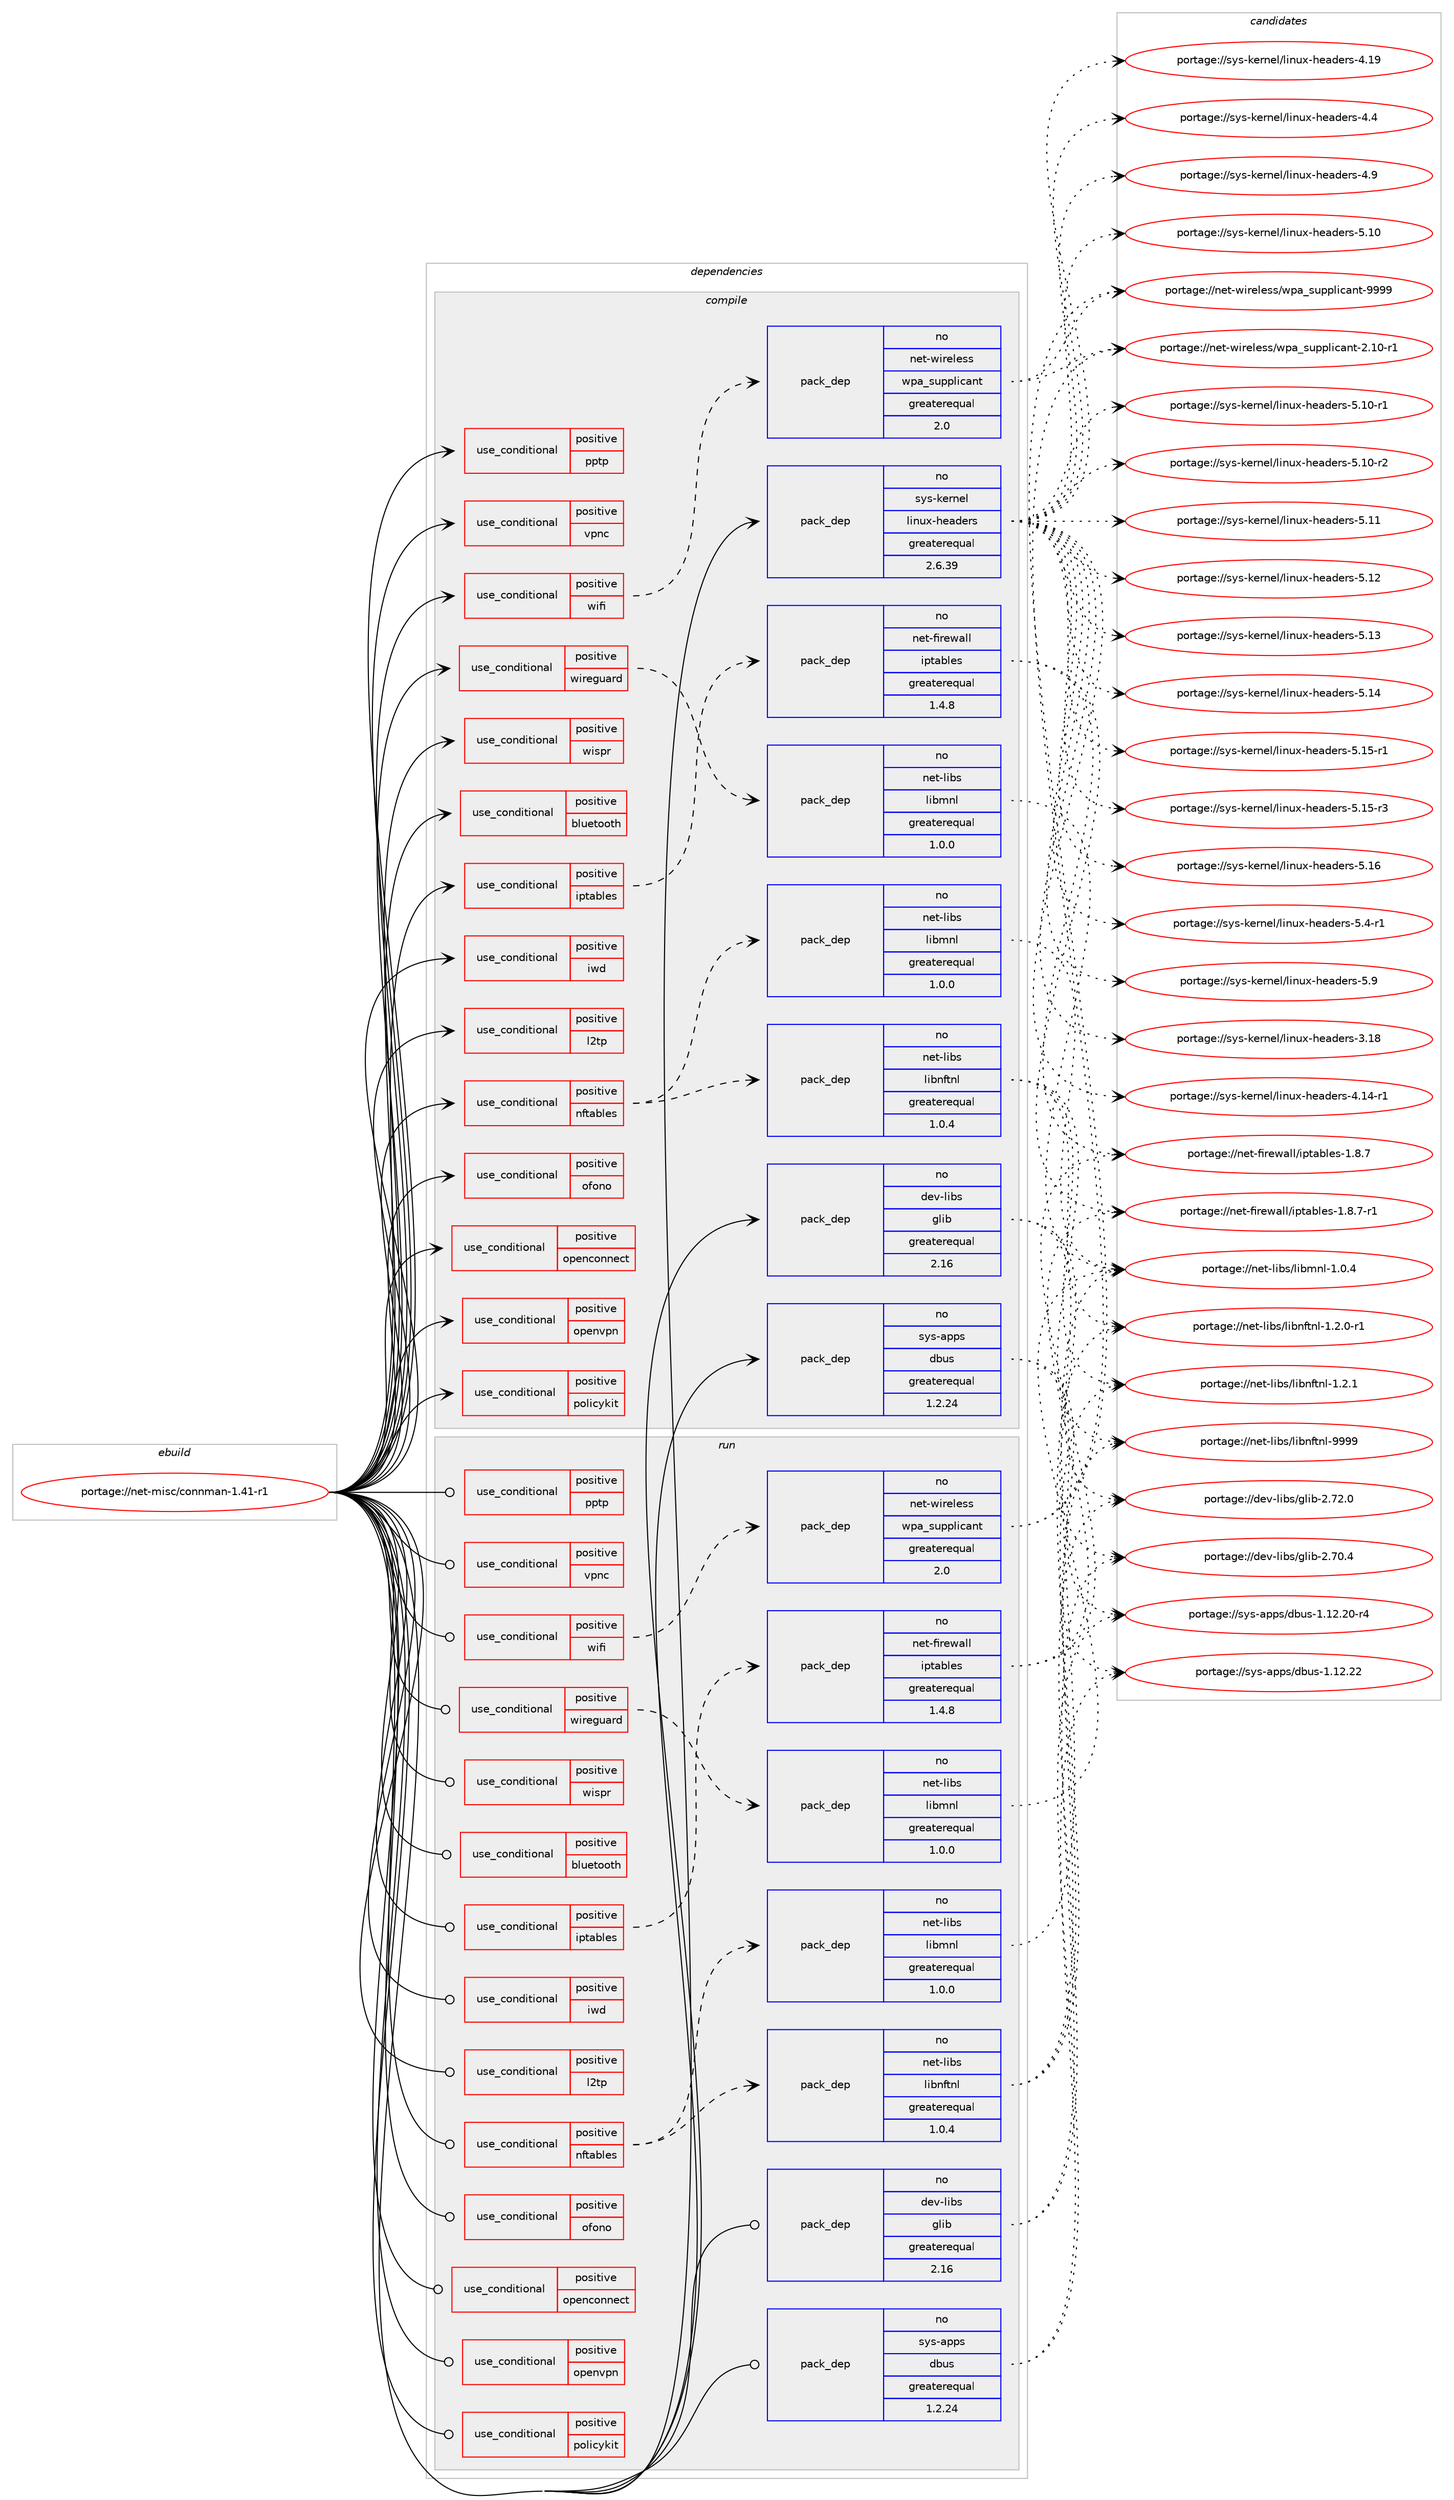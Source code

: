 digraph prolog {

# *************
# Graph options
# *************

newrank=true;
concentrate=true;
compound=true;
graph [rankdir=LR,fontname=Helvetica,fontsize=10,ranksep=1.5];#, ranksep=2.5, nodesep=0.2];
edge  [arrowhead=vee];
node  [fontname=Helvetica,fontsize=10];

# **********
# The ebuild
# **********

subgraph cluster_leftcol {
color=gray;
rank=same;
label=<<i>ebuild</i>>;
id [label="portage://net-misc/connman-1.41-r1", color=red, width=4, href="../net-misc/connman-1.41-r1.svg"];
}

# ****************
# The dependencies
# ****************

subgraph cluster_midcol {
color=gray;
label=<<i>dependencies</i>>;
subgraph cluster_compile {
fillcolor="#eeeeee";
style=filled;
label=<<i>compile</i>>;
subgraph cond119 {
dependency193 [label=<<TABLE BORDER="0" CELLBORDER="1" CELLSPACING="0" CELLPADDING="4"><TR><TD ROWSPAN="3" CELLPADDING="10">use_conditional</TD></TR><TR><TD>positive</TD></TR><TR><TD>bluetooth</TD></TR></TABLE>>, shape=none, color=red];
# *** BEGIN UNKNOWN DEPENDENCY TYPE (TODO) ***
# dependency193 -> package_dependency(portage://net-misc/connman-1.41-r1,install,no,net-wireless,bluez,none,[,,],[],[])
# *** END UNKNOWN DEPENDENCY TYPE (TODO) ***

}
id:e -> dependency193:w [weight=20,style="solid",arrowhead="vee"];
subgraph cond120 {
dependency194 [label=<<TABLE BORDER="0" CELLBORDER="1" CELLSPACING="0" CELLPADDING="4"><TR><TD ROWSPAN="3" CELLPADDING="10">use_conditional</TD></TR><TR><TD>positive</TD></TR><TR><TD>iptables</TD></TR></TABLE>>, shape=none, color=red];
subgraph pack68 {
dependency195 [label=<<TABLE BORDER="0" CELLBORDER="1" CELLSPACING="0" CELLPADDING="4" WIDTH="220"><TR><TD ROWSPAN="6" CELLPADDING="30">pack_dep</TD></TR><TR><TD WIDTH="110">no</TD></TR><TR><TD>net-firewall</TD></TR><TR><TD>iptables</TD></TR><TR><TD>greaterequal</TD></TR><TR><TD>1.4.8</TD></TR></TABLE>>, shape=none, color=blue];
}
dependency194:e -> dependency195:w [weight=20,style="dashed",arrowhead="vee"];
}
id:e -> dependency194:w [weight=20,style="solid",arrowhead="vee"];
subgraph cond121 {
dependency196 [label=<<TABLE BORDER="0" CELLBORDER="1" CELLSPACING="0" CELLPADDING="4"><TR><TD ROWSPAN="3" CELLPADDING="10">use_conditional</TD></TR><TR><TD>positive</TD></TR><TR><TD>iwd</TD></TR></TABLE>>, shape=none, color=red];
# *** BEGIN UNKNOWN DEPENDENCY TYPE (TODO) ***
# dependency196 -> package_dependency(portage://net-misc/connman-1.41-r1,install,no,net-wireless,iwd,none,[,,],[],[])
# *** END UNKNOWN DEPENDENCY TYPE (TODO) ***

}
id:e -> dependency196:w [weight=20,style="solid",arrowhead="vee"];
subgraph cond122 {
dependency197 [label=<<TABLE BORDER="0" CELLBORDER="1" CELLSPACING="0" CELLPADDING="4"><TR><TD ROWSPAN="3" CELLPADDING="10">use_conditional</TD></TR><TR><TD>positive</TD></TR><TR><TD>l2tp</TD></TR></TABLE>>, shape=none, color=red];
# *** BEGIN UNKNOWN DEPENDENCY TYPE (TODO) ***
# dependency197 -> package_dependency(portage://net-misc/connman-1.41-r1,install,no,net-dialup,xl2tpd,none,[,,],[],[])
# *** END UNKNOWN DEPENDENCY TYPE (TODO) ***

}
id:e -> dependency197:w [weight=20,style="solid",arrowhead="vee"];
subgraph cond123 {
dependency198 [label=<<TABLE BORDER="0" CELLBORDER="1" CELLSPACING="0" CELLPADDING="4"><TR><TD ROWSPAN="3" CELLPADDING="10">use_conditional</TD></TR><TR><TD>positive</TD></TR><TR><TD>nftables</TD></TR></TABLE>>, shape=none, color=red];
subgraph pack69 {
dependency199 [label=<<TABLE BORDER="0" CELLBORDER="1" CELLSPACING="0" CELLPADDING="4" WIDTH="220"><TR><TD ROWSPAN="6" CELLPADDING="30">pack_dep</TD></TR><TR><TD WIDTH="110">no</TD></TR><TR><TD>net-libs</TD></TR><TR><TD>libnftnl</TD></TR><TR><TD>greaterequal</TD></TR><TR><TD>1.0.4</TD></TR></TABLE>>, shape=none, color=blue];
}
dependency198:e -> dependency199:w [weight=20,style="dashed",arrowhead="vee"];
subgraph pack70 {
dependency200 [label=<<TABLE BORDER="0" CELLBORDER="1" CELLSPACING="0" CELLPADDING="4" WIDTH="220"><TR><TD ROWSPAN="6" CELLPADDING="30">pack_dep</TD></TR><TR><TD WIDTH="110">no</TD></TR><TR><TD>net-libs</TD></TR><TR><TD>libmnl</TD></TR><TR><TD>greaterequal</TD></TR><TR><TD>1.0.0</TD></TR></TABLE>>, shape=none, color=blue];
}
dependency198:e -> dependency200:w [weight=20,style="dashed",arrowhead="vee"];
}
id:e -> dependency198:w [weight=20,style="solid",arrowhead="vee"];
subgraph cond124 {
dependency201 [label=<<TABLE BORDER="0" CELLBORDER="1" CELLSPACING="0" CELLPADDING="4"><TR><TD ROWSPAN="3" CELLPADDING="10">use_conditional</TD></TR><TR><TD>positive</TD></TR><TR><TD>ofono</TD></TR></TABLE>>, shape=none, color=red];
# *** BEGIN UNKNOWN DEPENDENCY TYPE (TODO) ***
# dependency201 -> package_dependency(portage://net-misc/connman-1.41-r1,install,no,net-misc,ofono,none,[,,],[],[])
# *** END UNKNOWN DEPENDENCY TYPE (TODO) ***

}
id:e -> dependency201:w [weight=20,style="solid",arrowhead="vee"];
subgraph cond125 {
dependency202 [label=<<TABLE BORDER="0" CELLBORDER="1" CELLSPACING="0" CELLPADDING="4"><TR><TD ROWSPAN="3" CELLPADDING="10">use_conditional</TD></TR><TR><TD>positive</TD></TR><TR><TD>openconnect</TD></TR></TABLE>>, shape=none, color=red];
# *** BEGIN UNKNOWN DEPENDENCY TYPE (TODO) ***
# dependency202 -> package_dependency(portage://net-misc/connman-1.41-r1,install,no,net-vpn,openconnect,none,[,,],[],[])
# *** END UNKNOWN DEPENDENCY TYPE (TODO) ***

}
id:e -> dependency202:w [weight=20,style="solid",arrowhead="vee"];
subgraph cond126 {
dependency203 [label=<<TABLE BORDER="0" CELLBORDER="1" CELLSPACING="0" CELLPADDING="4"><TR><TD ROWSPAN="3" CELLPADDING="10">use_conditional</TD></TR><TR><TD>positive</TD></TR><TR><TD>openvpn</TD></TR></TABLE>>, shape=none, color=red];
# *** BEGIN UNKNOWN DEPENDENCY TYPE (TODO) ***
# dependency203 -> package_dependency(portage://net-misc/connman-1.41-r1,install,no,net-vpn,openvpn,none,[,,],[],[])
# *** END UNKNOWN DEPENDENCY TYPE (TODO) ***

}
id:e -> dependency203:w [weight=20,style="solid",arrowhead="vee"];
subgraph cond127 {
dependency204 [label=<<TABLE BORDER="0" CELLBORDER="1" CELLSPACING="0" CELLPADDING="4"><TR><TD ROWSPAN="3" CELLPADDING="10">use_conditional</TD></TR><TR><TD>positive</TD></TR><TR><TD>policykit</TD></TR></TABLE>>, shape=none, color=red];
# *** BEGIN UNKNOWN DEPENDENCY TYPE (TODO) ***
# dependency204 -> package_dependency(portage://net-misc/connman-1.41-r1,install,no,sys-auth,polkit,none,[,,],[],[])
# *** END UNKNOWN DEPENDENCY TYPE (TODO) ***

}
id:e -> dependency204:w [weight=20,style="solid",arrowhead="vee"];
subgraph cond128 {
dependency205 [label=<<TABLE BORDER="0" CELLBORDER="1" CELLSPACING="0" CELLPADDING="4"><TR><TD ROWSPAN="3" CELLPADDING="10">use_conditional</TD></TR><TR><TD>positive</TD></TR><TR><TD>pptp</TD></TR></TABLE>>, shape=none, color=red];
# *** BEGIN UNKNOWN DEPENDENCY TYPE (TODO) ***
# dependency205 -> package_dependency(portage://net-misc/connman-1.41-r1,install,no,net-dialup,pptpclient,none,[,,],[],[])
# *** END UNKNOWN DEPENDENCY TYPE (TODO) ***

}
id:e -> dependency205:w [weight=20,style="solid",arrowhead="vee"];
subgraph cond129 {
dependency206 [label=<<TABLE BORDER="0" CELLBORDER="1" CELLSPACING="0" CELLPADDING="4"><TR><TD ROWSPAN="3" CELLPADDING="10">use_conditional</TD></TR><TR><TD>positive</TD></TR><TR><TD>vpnc</TD></TR></TABLE>>, shape=none, color=red];
# *** BEGIN UNKNOWN DEPENDENCY TYPE (TODO) ***
# dependency206 -> package_dependency(portage://net-misc/connman-1.41-r1,install,no,net-vpn,vpnc,none,[,,],[],[])
# *** END UNKNOWN DEPENDENCY TYPE (TODO) ***

}
id:e -> dependency206:w [weight=20,style="solid",arrowhead="vee"];
subgraph cond130 {
dependency207 [label=<<TABLE BORDER="0" CELLBORDER="1" CELLSPACING="0" CELLPADDING="4"><TR><TD ROWSPAN="3" CELLPADDING="10">use_conditional</TD></TR><TR><TD>positive</TD></TR><TR><TD>wifi</TD></TR></TABLE>>, shape=none, color=red];
subgraph pack71 {
dependency208 [label=<<TABLE BORDER="0" CELLBORDER="1" CELLSPACING="0" CELLPADDING="4" WIDTH="220"><TR><TD ROWSPAN="6" CELLPADDING="30">pack_dep</TD></TR><TR><TD WIDTH="110">no</TD></TR><TR><TD>net-wireless</TD></TR><TR><TD>wpa_supplicant</TD></TR><TR><TD>greaterequal</TD></TR><TR><TD>2.0</TD></TR></TABLE>>, shape=none, color=blue];
}
dependency207:e -> dependency208:w [weight=20,style="dashed",arrowhead="vee"];
}
id:e -> dependency207:w [weight=20,style="solid",arrowhead="vee"];
subgraph cond131 {
dependency209 [label=<<TABLE BORDER="0" CELLBORDER="1" CELLSPACING="0" CELLPADDING="4"><TR><TD ROWSPAN="3" CELLPADDING="10">use_conditional</TD></TR><TR><TD>positive</TD></TR><TR><TD>wireguard</TD></TR></TABLE>>, shape=none, color=red];
subgraph pack72 {
dependency210 [label=<<TABLE BORDER="0" CELLBORDER="1" CELLSPACING="0" CELLPADDING="4" WIDTH="220"><TR><TD ROWSPAN="6" CELLPADDING="30">pack_dep</TD></TR><TR><TD WIDTH="110">no</TD></TR><TR><TD>net-libs</TD></TR><TR><TD>libmnl</TD></TR><TR><TD>greaterequal</TD></TR><TR><TD>1.0.0</TD></TR></TABLE>>, shape=none, color=blue];
}
dependency209:e -> dependency210:w [weight=20,style="dashed",arrowhead="vee"];
}
id:e -> dependency209:w [weight=20,style="solid",arrowhead="vee"];
subgraph cond132 {
dependency211 [label=<<TABLE BORDER="0" CELLBORDER="1" CELLSPACING="0" CELLPADDING="4"><TR><TD ROWSPAN="3" CELLPADDING="10">use_conditional</TD></TR><TR><TD>positive</TD></TR><TR><TD>wispr</TD></TR></TABLE>>, shape=none, color=red];
# *** BEGIN UNKNOWN DEPENDENCY TYPE (TODO) ***
# dependency211 -> package_dependency(portage://net-misc/connman-1.41-r1,install,no,net-libs,gnutls,none,[,,],[],[])
# *** END UNKNOWN DEPENDENCY TYPE (TODO) ***

}
id:e -> dependency211:w [weight=20,style="solid",arrowhead="vee"];
subgraph pack73 {
dependency212 [label=<<TABLE BORDER="0" CELLBORDER="1" CELLSPACING="0" CELLPADDING="4" WIDTH="220"><TR><TD ROWSPAN="6" CELLPADDING="30">pack_dep</TD></TR><TR><TD WIDTH="110">no</TD></TR><TR><TD>dev-libs</TD></TR><TR><TD>glib</TD></TR><TR><TD>greaterequal</TD></TR><TR><TD>2.16</TD></TR></TABLE>>, shape=none, color=blue];
}
id:e -> dependency212:w [weight=20,style="solid",arrowhead="vee"];
subgraph pack74 {
dependency213 [label=<<TABLE BORDER="0" CELLBORDER="1" CELLSPACING="0" CELLPADDING="4" WIDTH="220"><TR><TD ROWSPAN="6" CELLPADDING="30">pack_dep</TD></TR><TR><TD WIDTH="110">no</TD></TR><TR><TD>sys-apps</TD></TR><TR><TD>dbus</TD></TR><TR><TD>greaterequal</TD></TR><TR><TD>1.2.24</TD></TR></TABLE>>, shape=none, color=blue];
}
id:e -> dependency213:w [weight=20,style="solid",arrowhead="vee"];
subgraph pack75 {
dependency214 [label=<<TABLE BORDER="0" CELLBORDER="1" CELLSPACING="0" CELLPADDING="4" WIDTH="220"><TR><TD ROWSPAN="6" CELLPADDING="30">pack_dep</TD></TR><TR><TD WIDTH="110">no</TD></TR><TR><TD>sys-kernel</TD></TR><TR><TD>linux-headers</TD></TR><TR><TD>greaterequal</TD></TR><TR><TD>2.6.39</TD></TR></TABLE>>, shape=none, color=blue];
}
id:e -> dependency214:w [weight=20,style="solid",arrowhead="vee"];
# *** BEGIN UNKNOWN DEPENDENCY TYPE (TODO) ***
# id -> package_dependency(portage://net-misc/connman-1.41-r1,install,no,sys-libs,readline,none,[,,],[slot(0),equal],[])
# *** END UNKNOWN DEPENDENCY TYPE (TODO) ***

}
subgraph cluster_compileandrun {
fillcolor="#eeeeee";
style=filled;
label=<<i>compile and run</i>>;
}
subgraph cluster_run {
fillcolor="#eeeeee";
style=filled;
label=<<i>run</i>>;
subgraph cond133 {
dependency215 [label=<<TABLE BORDER="0" CELLBORDER="1" CELLSPACING="0" CELLPADDING="4"><TR><TD ROWSPAN="3" CELLPADDING="10">use_conditional</TD></TR><TR><TD>positive</TD></TR><TR><TD>bluetooth</TD></TR></TABLE>>, shape=none, color=red];
# *** BEGIN UNKNOWN DEPENDENCY TYPE (TODO) ***
# dependency215 -> package_dependency(portage://net-misc/connman-1.41-r1,run,no,net-wireless,bluez,none,[,,],[],[])
# *** END UNKNOWN DEPENDENCY TYPE (TODO) ***

}
id:e -> dependency215:w [weight=20,style="solid",arrowhead="odot"];
subgraph cond134 {
dependency216 [label=<<TABLE BORDER="0" CELLBORDER="1" CELLSPACING="0" CELLPADDING="4"><TR><TD ROWSPAN="3" CELLPADDING="10">use_conditional</TD></TR><TR><TD>positive</TD></TR><TR><TD>iptables</TD></TR></TABLE>>, shape=none, color=red];
subgraph pack76 {
dependency217 [label=<<TABLE BORDER="0" CELLBORDER="1" CELLSPACING="0" CELLPADDING="4" WIDTH="220"><TR><TD ROWSPAN="6" CELLPADDING="30">pack_dep</TD></TR><TR><TD WIDTH="110">no</TD></TR><TR><TD>net-firewall</TD></TR><TR><TD>iptables</TD></TR><TR><TD>greaterequal</TD></TR><TR><TD>1.4.8</TD></TR></TABLE>>, shape=none, color=blue];
}
dependency216:e -> dependency217:w [weight=20,style="dashed",arrowhead="vee"];
}
id:e -> dependency216:w [weight=20,style="solid",arrowhead="odot"];
subgraph cond135 {
dependency218 [label=<<TABLE BORDER="0" CELLBORDER="1" CELLSPACING="0" CELLPADDING="4"><TR><TD ROWSPAN="3" CELLPADDING="10">use_conditional</TD></TR><TR><TD>positive</TD></TR><TR><TD>iwd</TD></TR></TABLE>>, shape=none, color=red];
# *** BEGIN UNKNOWN DEPENDENCY TYPE (TODO) ***
# dependency218 -> package_dependency(portage://net-misc/connman-1.41-r1,run,no,net-wireless,iwd,none,[,,],[],[])
# *** END UNKNOWN DEPENDENCY TYPE (TODO) ***

}
id:e -> dependency218:w [weight=20,style="solid",arrowhead="odot"];
subgraph cond136 {
dependency219 [label=<<TABLE BORDER="0" CELLBORDER="1" CELLSPACING="0" CELLPADDING="4"><TR><TD ROWSPAN="3" CELLPADDING="10">use_conditional</TD></TR><TR><TD>positive</TD></TR><TR><TD>l2tp</TD></TR></TABLE>>, shape=none, color=red];
# *** BEGIN UNKNOWN DEPENDENCY TYPE (TODO) ***
# dependency219 -> package_dependency(portage://net-misc/connman-1.41-r1,run,no,net-dialup,xl2tpd,none,[,,],[],[])
# *** END UNKNOWN DEPENDENCY TYPE (TODO) ***

}
id:e -> dependency219:w [weight=20,style="solid",arrowhead="odot"];
subgraph cond137 {
dependency220 [label=<<TABLE BORDER="0" CELLBORDER="1" CELLSPACING="0" CELLPADDING="4"><TR><TD ROWSPAN="3" CELLPADDING="10">use_conditional</TD></TR><TR><TD>positive</TD></TR><TR><TD>nftables</TD></TR></TABLE>>, shape=none, color=red];
subgraph pack77 {
dependency221 [label=<<TABLE BORDER="0" CELLBORDER="1" CELLSPACING="0" CELLPADDING="4" WIDTH="220"><TR><TD ROWSPAN="6" CELLPADDING="30">pack_dep</TD></TR><TR><TD WIDTH="110">no</TD></TR><TR><TD>net-libs</TD></TR><TR><TD>libnftnl</TD></TR><TR><TD>greaterequal</TD></TR><TR><TD>1.0.4</TD></TR></TABLE>>, shape=none, color=blue];
}
dependency220:e -> dependency221:w [weight=20,style="dashed",arrowhead="vee"];
subgraph pack78 {
dependency222 [label=<<TABLE BORDER="0" CELLBORDER="1" CELLSPACING="0" CELLPADDING="4" WIDTH="220"><TR><TD ROWSPAN="6" CELLPADDING="30">pack_dep</TD></TR><TR><TD WIDTH="110">no</TD></TR><TR><TD>net-libs</TD></TR><TR><TD>libmnl</TD></TR><TR><TD>greaterequal</TD></TR><TR><TD>1.0.0</TD></TR></TABLE>>, shape=none, color=blue];
}
dependency220:e -> dependency222:w [weight=20,style="dashed",arrowhead="vee"];
}
id:e -> dependency220:w [weight=20,style="solid",arrowhead="odot"];
subgraph cond138 {
dependency223 [label=<<TABLE BORDER="0" CELLBORDER="1" CELLSPACING="0" CELLPADDING="4"><TR><TD ROWSPAN="3" CELLPADDING="10">use_conditional</TD></TR><TR><TD>positive</TD></TR><TR><TD>ofono</TD></TR></TABLE>>, shape=none, color=red];
# *** BEGIN UNKNOWN DEPENDENCY TYPE (TODO) ***
# dependency223 -> package_dependency(portage://net-misc/connman-1.41-r1,run,no,net-misc,ofono,none,[,,],[],[])
# *** END UNKNOWN DEPENDENCY TYPE (TODO) ***

}
id:e -> dependency223:w [weight=20,style="solid",arrowhead="odot"];
subgraph cond139 {
dependency224 [label=<<TABLE BORDER="0" CELLBORDER="1" CELLSPACING="0" CELLPADDING="4"><TR><TD ROWSPAN="3" CELLPADDING="10">use_conditional</TD></TR><TR><TD>positive</TD></TR><TR><TD>openconnect</TD></TR></TABLE>>, shape=none, color=red];
# *** BEGIN UNKNOWN DEPENDENCY TYPE (TODO) ***
# dependency224 -> package_dependency(portage://net-misc/connman-1.41-r1,run,no,net-vpn,openconnect,none,[,,],[],[])
# *** END UNKNOWN DEPENDENCY TYPE (TODO) ***

}
id:e -> dependency224:w [weight=20,style="solid",arrowhead="odot"];
subgraph cond140 {
dependency225 [label=<<TABLE BORDER="0" CELLBORDER="1" CELLSPACING="0" CELLPADDING="4"><TR><TD ROWSPAN="3" CELLPADDING="10">use_conditional</TD></TR><TR><TD>positive</TD></TR><TR><TD>openvpn</TD></TR></TABLE>>, shape=none, color=red];
# *** BEGIN UNKNOWN DEPENDENCY TYPE (TODO) ***
# dependency225 -> package_dependency(portage://net-misc/connman-1.41-r1,run,no,net-vpn,openvpn,none,[,,],[],[])
# *** END UNKNOWN DEPENDENCY TYPE (TODO) ***

}
id:e -> dependency225:w [weight=20,style="solid",arrowhead="odot"];
subgraph cond141 {
dependency226 [label=<<TABLE BORDER="0" CELLBORDER="1" CELLSPACING="0" CELLPADDING="4"><TR><TD ROWSPAN="3" CELLPADDING="10">use_conditional</TD></TR><TR><TD>positive</TD></TR><TR><TD>policykit</TD></TR></TABLE>>, shape=none, color=red];
# *** BEGIN UNKNOWN DEPENDENCY TYPE (TODO) ***
# dependency226 -> package_dependency(portage://net-misc/connman-1.41-r1,run,no,sys-auth,polkit,none,[,,],[],[])
# *** END UNKNOWN DEPENDENCY TYPE (TODO) ***

}
id:e -> dependency226:w [weight=20,style="solid",arrowhead="odot"];
subgraph cond142 {
dependency227 [label=<<TABLE BORDER="0" CELLBORDER="1" CELLSPACING="0" CELLPADDING="4"><TR><TD ROWSPAN="3" CELLPADDING="10">use_conditional</TD></TR><TR><TD>positive</TD></TR><TR><TD>pptp</TD></TR></TABLE>>, shape=none, color=red];
# *** BEGIN UNKNOWN DEPENDENCY TYPE (TODO) ***
# dependency227 -> package_dependency(portage://net-misc/connman-1.41-r1,run,no,net-dialup,pptpclient,none,[,,],[],[])
# *** END UNKNOWN DEPENDENCY TYPE (TODO) ***

}
id:e -> dependency227:w [weight=20,style="solid",arrowhead="odot"];
subgraph cond143 {
dependency228 [label=<<TABLE BORDER="0" CELLBORDER="1" CELLSPACING="0" CELLPADDING="4"><TR><TD ROWSPAN="3" CELLPADDING="10">use_conditional</TD></TR><TR><TD>positive</TD></TR><TR><TD>vpnc</TD></TR></TABLE>>, shape=none, color=red];
# *** BEGIN UNKNOWN DEPENDENCY TYPE (TODO) ***
# dependency228 -> package_dependency(portage://net-misc/connman-1.41-r1,run,no,net-vpn,vpnc,none,[,,],[],[])
# *** END UNKNOWN DEPENDENCY TYPE (TODO) ***

}
id:e -> dependency228:w [weight=20,style="solid",arrowhead="odot"];
subgraph cond144 {
dependency229 [label=<<TABLE BORDER="0" CELLBORDER="1" CELLSPACING="0" CELLPADDING="4"><TR><TD ROWSPAN="3" CELLPADDING="10">use_conditional</TD></TR><TR><TD>positive</TD></TR><TR><TD>wifi</TD></TR></TABLE>>, shape=none, color=red];
subgraph pack79 {
dependency230 [label=<<TABLE BORDER="0" CELLBORDER="1" CELLSPACING="0" CELLPADDING="4" WIDTH="220"><TR><TD ROWSPAN="6" CELLPADDING="30">pack_dep</TD></TR><TR><TD WIDTH="110">no</TD></TR><TR><TD>net-wireless</TD></TR><TR><TD>wpa_supplicant</TD></TR><TR><TD>greaterequal</TD></TR><TR><TD>2.0</TD></TR></TABLE>>, shape=none, color=blue];
}
dependency229:e -> dependency230:w [weight=20,style="dashed",arrowhead="vee"];
}
id:e -> dependency229:w [weight=20,style="solid",arrowhead="odot"];
subgraph cond145 {
dependency231 [label=<<TABLE BORDER="0" CELLBORDER="1" CELLSPACING="0" CELLPADDING="4"><TR><TD ROWSPAN="3" CELLPADDING="10">use_conditional</TD></TR><TR><TD>positive</TD></TR><TR><TD>wireguard</TD></TR></TABLE>>, shape=none, color=red];
subgraph pack80 {
dependency232 [label=<<TABLE BORDER="0" CELLBORDER="1" CELLSPACING="0" CELLPADDING="4" WIDTH="220"><TR><TD ROWSPAN="6" CELLPADDING="30">pack_dep</TD></TR><TR><TD WIDTH="110">no</TD></TR><TR><TD>net-libs</TD></TR><TR><TD>libmnl</TD></TR><TR><TD>greaterequal</TD></TR><TR><TD>1.0.0</TD></TR></TABLE>>, shape=none, color=blue];
}
dependency231:e -> dependency232:w [weight=20,style="dashed",arrowhead="vee"];
}
id:e -> dependency231:w [weight=20,style="solid",arrowhead="odot"];
subgraph cond146 {
dependency233 [label=<<TABLE BORDER="0" CELLBORDER="1" CELLSPACING="0" CELLPADDING="4"><TR><TD ROWSPAN="3" CELLPADDING="10">use_conditional</TD></TR><TR><TD>positive</TD></TR><TR><TD>wispr</TD></TR></TABLE>>, shape=none, color=red];
# *** BEGIN UNKNOWN DEPENDENCY TYPE (TODO) ***
# dependency233 -> package_dependency(portage://net-misc/connman-1.41-r1,run,no,net-libs,gnutls,none,[,,],[],[])
# *** END UNKNOWN DEPENDENCY TYPE (TODO) ***

}
id:e -> dependency233:w [weight=20,style="solid",arrowhead="odot"];
subgraph pack81 {
dependency234 [label=<<TABLE BORDER="0" CELLBORDER="1" CELLSPACING="0" CELLPADDING="4" WIDTH="220"><TR><TD ROWSPAN="6" CELLPADDING="30">pack_dep</TD></TR><TR><TD WIDTH="110">no</TD></TR><TR><TD>dev-libs</TD></TR><TR><TD>glib</TD></TR><TR><TD>greaterequal</TD></TR><TR><TD>2.16</TD></TR></TABLE>>, shape=none, color=blue];
}
id:e -> dependency234:w [weight=20,style="solid",arrowhead="odot"];
subgraph pack82 {
dependency235 [label=<<TABLE BORDER="0" CELLBORDER="1" CELLSPACING="0" CELLPADDING="4" WIDTH="220"><TR><TD ROWSPAN="6" CELLPADDING="30">pack_dep</TD></TR><TR><TD WIDTH="110">no</TD></TR><TR><TD>sys-apps</TD></TR><TR><TD>dbus</TD></TR><TR><TD>greaterequal</TD></TR><TR><TD>1.2.24</TD></TR></TABLE>>, shape=none, color=blue];
}
id:e -> dependency235:w [weight=20,style="solid",arrowhead="odot"];
# *** BEGIN UNKNOWN DEPENDENCY TYPE (TODO) ***
# id -> package_dependency(portage://net-misc/connman-1.41-r1,run,no,sys-libs,readline,none,[,,],[slot(0),equal],[])
# *** END UNKNOWN DEPENDENCY TYPE (TODO) ***

# *** BEGIN UNKNOWN DEPENDENCY TYPE (TODO) ***
# id -> package_dependency(portage://net-misc/connman-1.41-r1,run,no,virtual,tmpfiles,none,[,,],[],[])
# *** END UNKNOWN DEPENDENCY TYPE (TODO) ***

}
}

# **************
# The candidates
# **************

subgraph cluster_choices {
rank=same;
color=gray;
label=<<i>candidates</i>>;

subgraph choice68 {
color=black;
nodesep=1;
choice1101011164510210511410111997108108471051121169798108101115454946564655 [label="portage://net-firewall/iptables-1.8.7", color=red, width=4,href="../net-firewall/iptables-1.8.7.svg"];
choice11010111645102105114101119971081084710511211697981081011154549465646554511449 [label="portage://net-firewall/iptables-1.8.7-r1", color=red, width=4,href="../net-firewall/iptables-1.8.7-r1.svg"];
dependency195:e -> choice1101011164510210511410111997108108471051121169798108101115454946564655:w [style=dotted,weight="100"];
dependency195:e -> choice11010111645102105114101119971081084710511211697981081011154549465646554511449:w [style=dotted,weight="100"];
}
subgraph choice69 {
color=black;
nodesep=1;
choice110101116451081059811547108105981101021161101084549465046484511449 [label="portage://net-libs/libnftnl-1.2.0-r1", color=red, width=4,href="../net-libs/libnftnl-1.2.0-r1.svg"];
choice11010111645108105981154710810598110102116110108454946504649 [label="portage://net-libs/libnftnl-1.2.1", color=red, width=4,href="../net-libs/libnftnl-1.2.1.svg"];
choice110101116451081059811547108105981101021161101084557575757 [label="portage://net-libs/libnftnl-9999", color=red, width=4,href="../net-libs/libnftnl-9999.svg"];
dependency199:e -> choice110101116451081059811547108105981101021161101084549465046484511449:w [style=dotted,weight="100"];
dependency199:e -> choice11010111645108105981154710810598110102116110108454946504649:w [style=dotted,weight="100"];
dependency199:e -> choice110101116451081059811547108105981101021161101084557575757:w [style=dotted,weight="100"];
}
subgraph choice70 {
color=black;
nodesep=1;
choice11010111645108105981154710810598109110108454946484652 [label="portage://net-libs/libmnl-1.0.4", color=red, width=4,href="../net-libs/libmnl-1.0.4.svg"];
dependency200:e -> choice11010111645108105981154710810598109110108454946484652:w [style=dotted,weight="100"];
}
subgraph choice71 {
color=black;
nodesep=1;
choice11010111645119105114101108101115115471191129795115117112112108105999711011645504649484511449 [label="portage://net-wireless/wpa_supplicant-2.10-r1", color=red, width=4,href="../net-wireless/wpa_supplicant-2.10-r1.svg"];
choice1101011164511910511410110810111511547119112979511511711211210810599971101164557575757 [label="portage://net-wireless/wpa_supplicant-9999", color=red, width=4,href="../net-wireless/wpa_supplicant-9999.svg"];
dependency208:e -> choice11010111645119105114101108101115115471191129795115117112112108105999711011645504649484511449:w [style=dotted,weight="100"];
dependency208:e -> choice1101011164511910511410110810111511547119112979511511711211210810599971101164557575757:w [style=dotted,weight="100"];
}
subgraph choice72 {
color=black;
nodesep=1;
choice11010111645108105981154710810598109110108454946484652 [label="portage://net-libs/libmnl-1.0.4", color=red, width=4,href="../net-libs/libmnl-1.0.4.svg"];
dependency210:e -> choice11010111645108105981154710810598109110108454946484652:w [style=dotted,weight="100"];
}
subgraph choice73 {
color=black;
nodesep=1;
choice1001011184510810598115471031081059845504655484652 [label="portage://dev-libs/glib-2.70.4", color=red, width=4,href="../dev-libs/glib-2.70.4.svg"];
choice1001011184510810598115471031081059845504655504648 [label="portage://dev-libs/glib-2.72.0", color=red, width=4,href="../dev-libs/glib-2.72.0.svg"];
dependency212:e -> choice1001011184510810598115471031081059845504655484652:w [style=dotted,weight="100"];
dependency212:e -> choice1001011184510810598115471031081059845504655504648:w [style=dotted,weight="100"];
}
subgraph choice74 {
color=black;
nodesep=1;
choice1151211154597112112115471009811711545494649504650484511452 [label="portage://sys-apps/dbus-1.12.20-r4", color=red, width=4,href="../sys-apps/dbus-1.12.20-r4.svg"];
choice115121115459711211211547100981171154549464950465050 [label="portage://sys-apps/dbus-1.12.22", color=red, width=4,href="../sys-apps/dbus-1.12.22.svg"];
dependency213:e -> choice1151211154597112112115471009811711545494649504650484511452:w [style=dotted,weight="100"];
dependency213:e -> choice115121115459711211211547100981171154549464950465050:w [style=dotted,weight="100"];
}
subgraph choice75 {
color=black;
nodesep=1;
choice115121115451071011141101011084710810511011712045104101971001011141154551464956 [label="portage://sys-kernel/linux-headers-3.18", color=red, width=4,href="../sys-kernel/linux-headers-3.18.svg"];
choice1151211154510710111411010110847108105110117120451041019710010111411545524649524511449 [label="portage://sys-kernel/linux-headers-4.14-r1", color=red, width=4,href="../sys-kernel/linux-headers-4.14-r1.svg"];
choice115121115451071011141101011084710810511011712045104101971001011141154552464957 [label="portage://sys-kernel/linux-headers-4.19", color=red, width=4,href="../sys-kernel/linux-headers-4.19.svg"];
choice1151211154510710111411010110847108105110117120451041019710010111411545524652 [label="portage://sys-kernel/linux-headers-4.4", color=red, width=4,href="../sys-kernel/linux-headers-4.4.svg"];
choice1151211154510710111411010110847108105110117120451041019710010111411545524657 [label="portage://sys-kernel/linux-headers-4.9", color=red, width=4,href="../sys-kernel/linux-headers-4.9.svg"];
choice115121115451071011141101011084710810511011712045104101971001011141154553464948 [label="portage://sys-kernel/linux-headers-5.10", color=red, width=4,href="../sys-kernel/linux-headers-5.10.svg"];
choice1151211154510710111411010110847108105110117120451041019710010111411545534649484511449 [label="portage://sys-kernel/linux-headers-5.10-r1", color=red, width=4,href="../sys-kernel/linux-headers-5.10-r1.svg"];
choice1151211154510710111411010110847108105110117120451041019710010111411545534649484511450 [label="portage://sys-kernel/linux-headers-5.10-r2", color=red, width=4,href="../sys-kernel/linux-headers-5.10-r2.svg"];
choice115121115451071011141101011084710810511011712045104101971001011141154553464949 [label="portage://sys-kernel/linux-headers-5.11", color=red, width=4,href="../sys-kernel/linux-headers-5.11.svg"];
choice115121115451071011141101011084710810511011712045104101971001011141154553464950 [label="portage://sys-kernel/linux-headers-5.12", color=red, width=4,href="../sys-kernel/linux-headers-5.12.svg"];
choice115121115451071011141101011084710810511011712045104101971001011141154553464951 [label="portage://sys-kernel/linux-headers-5.13", color=red, width=4,href="../sys-kernel/linux-headers-5.13.svg"];
choice115121115451071011141101011084710810511011712045104101971001011141154553464952 [label="portage://sys-kernel/linux-headers-5.14", color=red, width=4,href="../sys-kernel/linux-headers-5.14.svg"];
choice1151211154510710111411010110847108105110117120451041019710010111411545534649534511449 [label="portage://sys-kernel/linux-headers-5.15-r1", color=red, width=4,href="../sys-kernel/linux-headers-5.15-r1.svg"];
choice1151211154510710111411010110847108105110117120451041019710010111411545534649534511451 [label="portage://sys-kernel/linux-headers-5.15-r3", color=red, width=4,href="../sys-kernel/linux-headers-5.15-r3.svg"];
choice115121115451071011141101011084710810511011712045104101971001011141154553464954 [label="portage://sys-kernel/linux-headers-5.16", color=red, width=4,href="../sys-kernel/linux-headers-5.16.svg"];
choice11512111545107101114110101108471081051101171204510410197100101114115455346524511449 [label="portage://sys-kernel/linux-headers-5.4-r1", color=red, width=4,href="../sys-kernel/linux-headers-5.4-r1.svg"];
choice1151211154510710111411010110847108105110117120451041019710010111411545534657 [label="portage://sys-kernel/linux-headers-5.9", color=red, width=4,href="../sys-kernel/linux-headers-5.9.svg"];
dependency214:e -> choice115121115451071011141101011084710810511011712045104101971001011141154551464956:w [style=dotted,weight="100"];
dependency214:e -> choice1151211154510710111411010110847108105110117120451041019710010111411545524649524511449:w [style=dotted,weight="100"];
dependency214:e -> choice115121115451071011141101011084710810511011712045104101971001011141154552464957:w [style=dotted,weight="100"];
dependency214:e -> choice1151211154510710111411010110847108105110117120451041019710010111411545524652:w [style=dotted,weight="100"];
dependency214:e -> choice1151211154510710111411010110847108105110117120451041019710010111411545524657:w [style=dotted,weight="100"];
dependency214:e -> choice115121115451071011141101011084710810511011712045104101971001011141154553464948:w [style=dotted,weight="100"];
dependency214:e -> choice1151211154510710111411010110847108105110117120451041019710010111411545534649484511449:w [style=dotted,weight="100"];
dependency214:e -> choice1151211154510710111411010110847108105110117120451041019710010111411545534649484511450:w [style=dotted,weight="100"];
dependency214:e -> choice115121115451071011141101011084710810511011712045104101971001011141154553464949:w [style=dotted,weight="100"];
dependency214:e -> choice115121115451071011141101011084710810511011712045104101971001011141154553464950:w [style=dotted,weight="100"];
dependency214:e -> choice115121115451071011141101011084710810511011712045104101971001011141154553464951:w [style=dotted,weight="100"];
dependency214:e -> choice115121115451071011141101011084710810511011712045104101971001011141154553464952:w [style=dotted,weight="100"];
dependency214:e -> choice1151211154510710111411010110847108105110117120451041019710010111411545534649534511449:w [style=dotted,weight="100"];
dependency214:e -> choice1151211154510710111411010110847108105110117120451041019710010111411545534649534511451:w [style=dotted,weight="100"];
dependency214:e -> choice115121115451071011141101011084710810511011712045104101971001011141154553464954:w [style=dotted,weight="100"];
dependency214:e -> choice11512111545107101114110101108471081051101171204510410197100101114115455346524511449:w [style=dotted,weight="100"];
dependency214:e -> choice1151211154510710111411010110847108105110117120451041019710010111411545534657:w [style=dotted,weight="100"];
}
subgraph choice76 {
color=black;
nodesep=1;
choice1101011164510210511410111997108108471051121169798108101115454946564655 [label="portage://net-firewall/iptables-1.8.7", color=red, width=4,href="../net-firewall/iptables-1.8.7.svg"];
choice11010111645102105114101119971081084710511211697981081011154549465646554511449 [label="portage://net-firewall/iptables-1.8.7-r1", color=red, width=4,href="../net-firewall/iptables-1.8.7-r1.svg"];
dependency217:e -> choice1101011164510210511410111997108108471051121169798108101115454946564655:w [style=dotted,weight="100"];
dependency217:e -> choice11010111645102105114101119971081084710511211697981081011154549465646554511449:w [style=dotted,weight="100"];
}
subgraph choice77 {
color=black;
nodesep=1;
choice110101116451081059811547108105981101021161101084549465046484511449 [label="portage://net-libs/libnftnl-1.2.0-r1", color=red, width=4,href="../net-libs/libnftnl-1.2.0-r1.svg"];
choice11010111645108105981154710810598110102116110108454946504649 [label="portage://net-libs/libnftnl-1.2.1", color=red, width=4,href="../net-libs/libnftnl-1.2.1.svg"];
choice110101116451081059811547108105981101021161101084557575757 [label="portage://net-libs/libnftnl-9999", color=red, width=4,href="../net-libs/libnftnl-9999.svg"];
dependency221:e -> choice110101116451081059811547108105981101021161101084549465046484511449:w [style=dotted,weight="100"];
dependency221:e -> choice11010111645108105981154710810598110102116110108454946504649:w [style=dotted,weight="100"];
dependency221:e -> choice110101116451081059811547108105981101021161101084557575757:w [style=dotted,weight="100"];
}
subgraph choice78 {
color=black;
nodesep=1;
choice11010111645108105981154710810598109110108454946484652 [label="portage://net-libs/libmnl-1.0.4", color=red, width=4,href="../net-libs/libmnl-1.0.4.svg"];
dependency222:e -> choice11010111645108105981154710810598109110108454946484652:w [style=dotted,weight="100"];
}
subgraph choice79 {
color=black;
nodesep=1;
choice11010111645119105114101108101115115471191129795115117112112108105999711011645504649484511449 [label="portage://net-wireless/wpa_supplicant-2.10-r1", color=red, width=4,href="../net-wireless/wpa_supplicant-2.10-r1.svg"];
choice1101011164511910511410110810111511547119112979511511711211210810599971101164557575757 [label="portage://net-wireless/wpa_supplicant-9999", color=red, width=4,href="../net-wireless/wpa_supplicant-9999.svg"];
dependency230:e -> choice11010111645119105114101108101115115471191129795115117112112108105999711011645504649484511449:w [style=dotted,weight="100"];
dependency230:e -> choice1101011164511910511410110810111511547119112979511511711211210810599971101164557575757:w [style=dotted,weight="100"];
}
subgraph choice80 {
color=black;
nodesep=1;
choice11010111645108105981154710810598109110108454946484652 [label="portage://net-libs/libmnl-1.0.4", color=red, width=4,href="../net-libs/libmnl-1.0.4.svg"];
dependency232:e -> choice11010111645108105981154710810598109110108454946484652:w [style=dotted,weight="100"];
}
subgraph choice81 {
color=black;
nodesep=1;
choice1001011184510810598115471031081059845504655484652 [label="portage://dev-libs/glib-2.70.4", color=red, width=4,href="../dev-libs/glib-2.70.4.svg"];
choice1001011184510810598115471031081059845504655504648 [label="portage://dev-libs/glib-2.72.0", color=red, width=4,href="../dev-libs/glib-2.72.0.svg"];
dependency234:e -> choice1001011184510810598115471031081059845504655484652:w [style=dotted,weight="100"];
dependency234:e -> choice1001011184510810598115471031081059845504655504648:w [style=dotted,weight="100"];
}
subgraph choice82 {
color=black;
nodesep=1;
choice1151211154597112112115471009811711545494649504650484511452 [label="portage://sys-apps/dbus-1.12.20-r4", color=red, width=4,href="../sys-apps/dbus-1.12.20-r4.svg"];
choice115121115459711211211547100981171154549464950465050 [label="portage://sys-apps/dbus-1.12.22", color=red, width=4,href="../sys-apps/dbus-1.12.22.svg"];
dependency235:e -> choice1151211154597112112115471009811711545494649504650484511452:w [style=dotted,weight="100"];
dependency235:e -> choice115121115459711211211547100981171154549464950465050:w [style=dotted,weight="100"];
}
}

}
